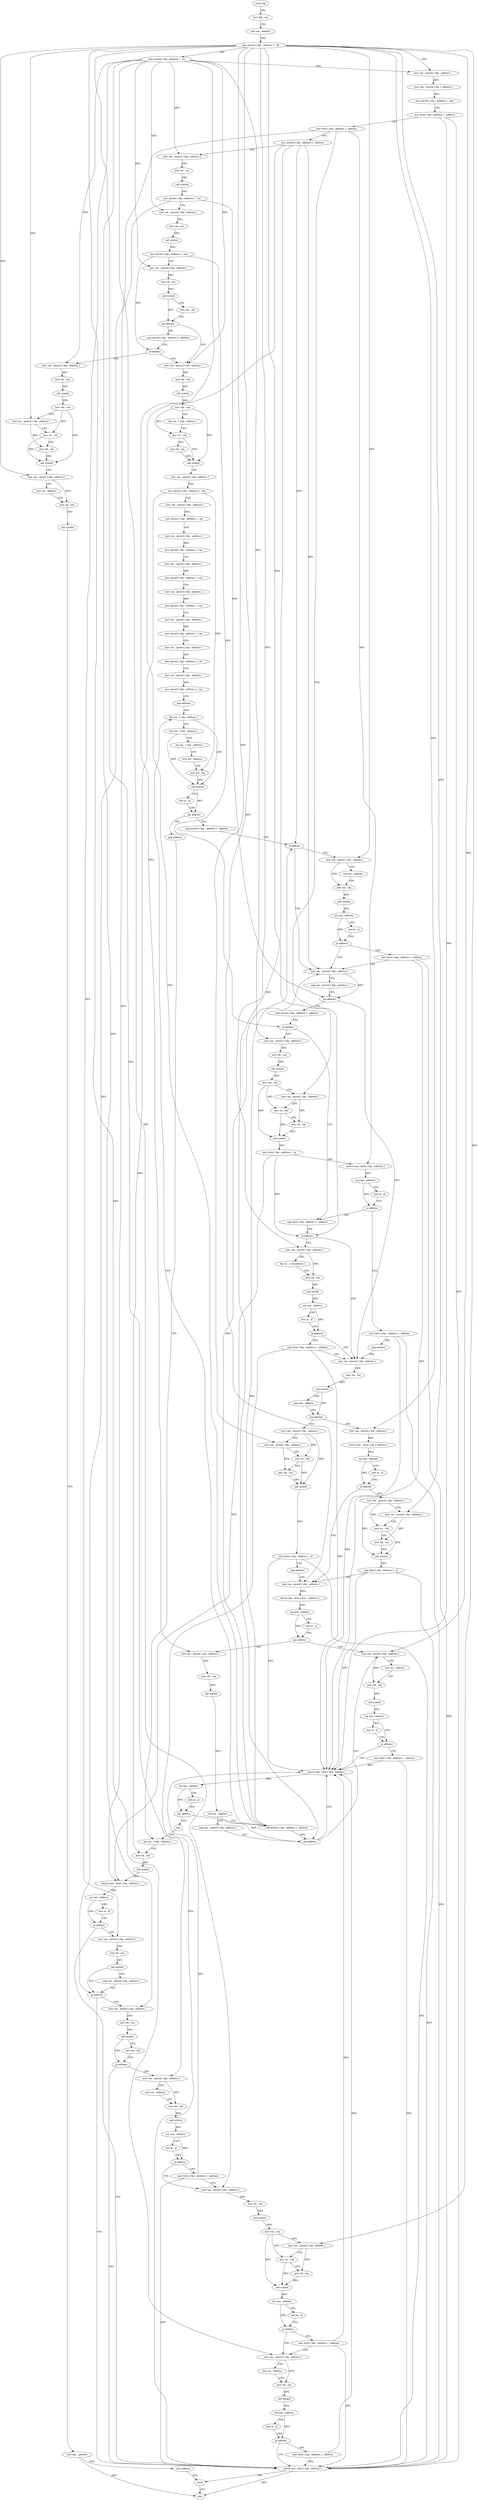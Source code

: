 digraph "func" {
"123609" [label = "push rbp" ]
"123610" [label = "mov rbp , rsp" ]
"123613" [label = "sub rsp , address" ]
"123620" [label = "mov qword [ rbp - address ] , rdi" ]
"123627" [label = "mov qword [ rbp - address ] , rsi" ]
"123634" [label = "mov rax , qword [ rbp - address ]" ]
"123641" [label = "mov eax , dword [ rax + address ]" ]
"123644" [label = "mov dword [ rbp - address ] , eax" ]
"123647" [label = "mov byte [ rbp - address ] , address" ]
"123651" [label = "mov byte [ rbp - address ] , address" ]
"123655" [label = "mov qword [ rbp - address ] , address" ]
"123663" [label = "mov rax , qword [ rbp - address ]" ]
"123670" [label = "mov rdi , rax" ]
"123673" [label = "call symbol" ]
"123678" [label = "mov qword [ rbp - address ] , rax" ]
"123682" [label = "mov rax , qword [ rbp - address ]" ]
"123689" [label = "mov rdi , rax" ]
"123692" [label = "call symbol" ]
"123697" [label = "mov qword [ rbp - address ] , rax" ]
"123701" [label = "mov rax , qword [ rbp - address ]" ]
"123708" [label = "mov rdi , rax" ]
"123711" [label = "call symbol" ]
"123716" [label = "test rax , rax" ]
"123719" [label = "jne address" ]
"123794" [label = "mov rax , qword [ rbp - address ]" ]
"123721" [label = "cmp qword [ rbp - address ] , address" ]
"123801" [label = "mov rdi , rax" ]
"123804" [label = "call symbol" ]
"123809" [label = "mov rdx , rax" ]
"123812" [label = "lea rax , [ rbp - address ]" ]
"123819" [label = "mov rsi , rdx" ]
"123822" [label = "mov rdi , rax" ]
"123825" [label = "call symbol" ]
"123830" [label = "mov rax , qword [ rbp - address ]" ]
"123837" [label = "mov qword [ rbp - address ] , rax" ]
"123841" [label = "mov rax , qword [ rbp - address ]" ]
"123848" [label = "mov qword [ rbp - address ] , rax" ]
"123852" [label = "mov rax , qword [ rbp - address ]" ]
"123859" [label = "mov qword [ rbp - address ] , rax" ]
"123863" [label = "mov rax , qword [ rbp - address ]" ]
"123870" [label = "mov qword [ rbp - address ] , rax" ]
"123874" [label = "mov rax , qword [ rbp - address ]" ]
"123881" [label = "mov qword [ rbp - address ] , rax" ]
"123885" [label = "mov rax , qword [ rbp - address ]" ]
"123892" [label = "mov qword [ rbp - address ] , rax" ]
"123896" [label = "mov rax , qword [ rbp - address ]" ]
"123903" [label = "mov qword [ rbp - address ] , rax" ]
"123907" [label = "mov rax , qword [ rbp - address ]" ]
"123914" [label = "mov qword [ rbp - address ] , rax" ]
"123918" [label = "jmp address" ]
"124250" [label = "lea rcx , [ rbp - address ]" ]
"123726" [label = "je address" ]
"123728" [label = "mov rax , qword [ rbp - address ]" ]
"124254" [label = "lea rdx , [ rbp - address ]" ]
"124258" [label = "lea rax , [ rbp - address ]" ]
"124262" [label = "mov esi , address" ]
"124267" [label = "mov rdi , rax" ]
"124270" [label = "call symbol" ]
"124275" [label = "test al , al" ]
"124277" [label = "jne address" ]
"123923" [label = "cmp qword [ rbp - address ] , address" ]
"124283" [label = "jmp address" ]
"123735" [label = "mov rdi , rax" ]
"123738" [label = "call symbol" ]
"123743" [label = "mov rdx , rax" ]
"123746" [label = "mov rax , qword [ rbp - address ]" ]
"123753" [label = "mov rsi , rdx" ]
"123756" [label = "mov rdi , rax" ]
"123759" [label = "call symbol" ]
"123764" [label = "mov rax , qword [ rbp - address ]" ]
"123771" [label = "mov esi , address" ]
"123776" [label = "mov rdi , rax" ]
"123779" [label = "call symbol" ]
"123784" [label = "mov eax , address" ]
"123789" [label = "jmp address" ]
"124471" [label = "leave" ]
"123928" [label = "je address" ]
"123961" [label = "mov rax , qword [ rbp - address ]" ]
"123930" [label = "mov rax , qword [ rbp - address ]" ]
"124286" [label = "lea rax , [ rbp - address ]" ]
"124472" [label = "retn" ]
"123965" [label = "cmp rax , qword [ rbp - address ]" ]
"123969" [label = "jne address" ]
"124073" [label = "mov rax , qword [ rbp - address ]" ]
"123971" [label = "cmp qword [ rbp - address ] , address" ]
"123937" [label = "mov esi , address" ]
"123942" [label = "mov rdi , rax" ]
"123945" [label = "call symbol" ]
"123950" [label = "xor eax , address" ]
"123953" [label = "test al , al" ]
"123955" [label = "je address" ]
"123957" [label = "mov byte [ rbp - address ] , address" ]
"124290" [label = "mov rdi , rax" ]
"124293" [label = "call symbol" ]
"124298" [label = "movzx eax , byte [ rbp - address ]" ]
"124302" [label = "xor eax , address" ]
"124305" [label = "test al , al" ]
"124307" [label = "je address" ]
"124467" [label = "movzx eax , byte [ rbp - address ]" ]
"124313" [label = "mov rax , qword [ rbp - address ]" ]
"124077" [label = "mov rdi , rax" ]
"124080" [label = "call symbol" ]
"124085" [label = "cmp eax , address" ]
"124088" [label = "jne address" ]
"124117" [label = "mov rax , qword [ rbp - address ]" ]
"124090" [label = "mov rdx , qword [ rbp - address ]" ]
"123976" [label = "je address" ]
"124034" [label = "cmp byte [ rbp - address ] , address" ]
"123978" [label = "mov rax , qword [ rbp - address ]" ]
"124320" [label = "mov rdi , rax" ]
"124323" [label = "call symbol" ]
"124328" [label = "cmp rax , qword [ rbp - address ]" ]
"124332" [label = "ja address" ]
"124338" [label = "mov rax , qword [ rbp - address ]" ]
"124124" [label = "movzx eax , byte [ rax + address ]" ]
"124128" [label = "xor eax , address" ]
"124131" [label = "test al , al" ]
"124133" [label = "je address" ]
"124160" [label = "mov rax , qword [ rbp - address ]" ]
"124135" [label = "mov rdx , qword [ rbp - address ]" ]
"124094" [label = "mov rax , qword [ rbp - address ]" ]
"124101" [label = "mov rsi , rdx" ]
"124104" [label = "mov rdi , rax" ]
"124107" [label = "call symbol" ]
"124112" [label = "mov byte [ rbp - address ] , al" ]
"124115" [label = "jmp address" ]
"124038" [label = "je address" ]
"124040" [label = "mov rax , qword [ rbp - address ]" ]
"123985" [label = "mov rdi , rax" ]
"123988" [label = "call symbol" ]
"123993" [label = "mov rdx , rax" ]
"123996" [label = "mov rax , qword [ rbp - address ]" ]
"124003" [label = "mov rsi , rdx" ]
"124006" [label = "mov rdi , rax" ]
"124009" [label = "call symbol" ]
"124014" [label = "mov byte [ rbp - address ] , al" ]
"124017" [label = "movzx eax , byte [ rbp - address ]" ]
"124021" [label = "xor eax , address" ]
"124024" [label = "test al , al" ]
"124026" [label = "je address" ]
"124028" [label = "mov byte [ rbp - address ] , address" ]
"124345" [label = "mov rdi , rax" ]
"124348" [label = "call symbol" ]
"124353" [label = "test rax , rax" ]
"124356" [label = "je address" ]
"124358" [label = "mov rax , qword [ rbp - address ]" ]
"124167" [label = "movzx eax , byte [ rax + address ]" ]
"124171" [label = "xor eax , address" ]
"124174" [label = "test al , al" ]
"124176" [label = "jne address" ]
"124203" [label = "mov rax , qword [ rbp - address ]" ]
"124178" [label = "mov rax , qword [ rbp - address ]" ]
"124139" [label = "mov rax , qword [ rbp - address ]" ]
"124146" [label = "mov rsi , rdx" ]
"124149" [label = "mov rdi , rax" ]
"124152" [label = "call symbol" ]
"124157" [label = "mov byte [ rbp - address ] , al" ]
"124047" [label = "lea rsi , [ rel address ]" ]
"124054" [label = "mov rdi , rax" ]
"124057" [label = "call symbol" ]
"124062" [label = "xor eax , address" ]
"124065" [label = "test al , al" ]
"124067" [label = "je address" ]
"124069" [label = "mov byte [ rbp - address ] , address" ]
"124032" [label = "jmp address" ]
"124365" [label = "mov esi , address" ]
"124370" [label = "mov rdi , rax" ]
"124373" [label = "call symbol" ]
"124378" [label = "xor eax , address" ]
"124381" [label = "test al , al" ]
"124383" [label = "je address" ]
"124389" [label = "mov rax , qword [ rbp - address ]" ]
"124385" [label = "mov byte [ rbp - address ] , address" ]
"124210" [label = "mov esi , address" ]
"124215" [label = "mov rdi , rax" ]
"124218" [label = "call symbol" ]
"124223" [label = "xor eax , address" ]
"124226" [label = "test al , al" ]
"124228" [label = "je address" ]
"124234" [label = "movzx eax , byte [ rbp - address ]" ]
"124230" [label = "mov byte [ rbp - address ] , address" ]
"124185" [label = "mov rdi , rax" ]
"124188" [label = "call symbol" ]
"124193" [label = "sub rax , address" ]
"124197" [label = "cmp rax , qword [ rbp - address ]" ]
"124201" [label = "jne address" ]
"124396" [label = "mov rdi , rax" ]
"124399" [label = "call symbol" ]
"124404" [label = "mov rdx , rax" ]
"124407" [label = "mov rax , qword [ rbp - address ]" ]
"124414" [label = "mov rsi , rdx" ]
"124417" [label = "mov rdi , rax" ]
"124420" [label = "call symbol" ]
"124425" [label = "xor eax , address" ]
"124428" [label = "test al , al" ]
"124430" [label = "je address" ]
"124436" [label = "mov rax , qword [ rbp - address ]" ]
"124432" [label = "mov byte [ rbp - address ] , address" ]
"124238" [label = "xor eax , address" ]
"124241" [label = "test al , al" ]
"124243" [label = "jne address" ]
"124285" [label = "nop" ]
"124245" [label = "add qword [ rbp - address ] , address" ]
"124443" [label = "mov esi , address" ]
"124448" [label = "mov rdi , rax" ]
"124451" [label = "call symbol" ]
"124456" [label = "xor eax , address" ]
"124459" [label = "test al , al" ]
"124461" [label = "je address" ]
"124463" [label = "mov byte [ rbp - address ] , address" ]
"123609" -> "123610" [ label = "CFG" ]
"123610" -> "123613" [ label = "CFG" ]
"123613" -> "123620" [ label = "CFG" ]
"123620" -> "123627" [ label = "CFG" ]
"123620" -> "123634" [ label = "DFG" ]
"123620" -> "123746" [ label = "DFG" ]
"123620" -> "123764" [ label = "DFG" ]
"123620" -> "123930" [ label = "DFG" ]
"123620" -> "124117" [ label = "DFG" ]
"123620" -> "124094" [ label = "DFG" ]
"123620" -> "123996" [ label = "DFG" ]
"123620" -> "124160" [ label = "DFG" ]
"123620" -> "124139" [ label = "DFG" ]
"123620" -> "124040" [ label = "DFG" ]
"123620" -> "124358" [ label = "DFG" ]
"123620" -> "124203" [ label = "DFG" ]
"123620" -> "124407" [ label = "DFG" ]
"123620" -> "124436" [ label = "DFG" ]
"123627" -> "123634" [ label = "CFG" ]
"123627" -> "123663" [ label = "DFG" ]
"123627" -> "123682" [ label = "DFG" ]
"123627" -> "123701" [ label = "DFG" ]
"123627" -> "123794" [ label = "DFG" ]
"123627" -> "123728" [ label = "DFG" ]
"123627" -> "124313" [ label = "DFG" ]
"123627" -> "123978" [ label = "DFG" ]
"123627" -> "124338" [ label = "DFG" ]
"123627" -> "124178" [ label = "DFG" ]
"123627" -> "124389" [ label = "DFG" ]
"123634" -> "123641" [ label = "DFG" ]
"123641" -> "123644" [ label = "DFG" ]
"123644" -> "123647" [ label = "CFG" ]
"123647" -> "123651" [ label = "CFG" ]
"123647" -> "124467" [ label = "DFG" ]
"123647" -> "124234" [ label = "DFG" ]
"123651" -> "123655" [ label = "CFG" ]
"123651" -> "124298" [ label = "DFG" ]
"123651" -> "124038" [ label = "DFG" ]
"123651" -> "124017" [ label = "DFG" ]
"123655" -> "123663" [ label = "CFG" ]
"123655" -> "123928" [ label = "DFG" ]
"123655" -> "123961" [ label = "DFG" ]
"123655" -> "124201" [ label = "DFG" ]
"123655" -> "124245" [ label = "DFG" ]
"123663" -> "123670" [ label = "DFG" ]
"123670" -> "123673" [ label = "DFG" ]
"123673" -> "123678" [ label = "DFG" ]
"123678" -> "123682" [ label = "CFG" ]
"123678" -> "123969" [ label = "DFG" ]
"123678" -> "124332" [ label = "DFG" ]
"123682" -> "123689" [ label = "DFG" ]
"123689" -> "123692" [ label = "DFG" ]
"123692" -> "123697" [ label = "DFG" ]
"123697" -> "123701" [ label = "CFG" ]
"123697" -> "123726" [ label = "DFG" ]
"123697" -> "123976" [ label = "DFG" ]
"123701" -> "123708" [ label = "DFG" ]
"123708" -> "123711" [ label = "DFG" ]
"123711" -> "123716" [ label = "CFG" ]
"123711" -> "123719" [ label = "DFG" ]
"123716" -> "123719" [ label = "CFG" ]
"123719" -> "123794" [ label = "CFG" ]
"123719" -> "123721" [ label = "CFG" ]
"123794" -> "123801" [ label = "DFG" ]
"123721" -> "123726" [ label = "CFG" ]
"123801" -> "123804" [ label = "DFG" ]
"123804" -> "123809" [ label = "DFG" ]
"123809" -> "123812" [ label = "CFG" ]
"123809" -> "123819" [ label = "DFG" ]
"123809" -> "123825" [ label = "DFG" ]
"123812" -> "123819" [ label = "CFG" ]
"123819" -> "123822" [ label = "CFG" ]
"123819" -> "123825" [ label = "DFG" ]
"123822" -> "123825" [ label = "DFG" ]
"123825" -> "123830" [ label = "CFG" ]
"123830" -> "123837" [ label = "DFG" ]
"123837" -> "123841" [ label = "CFG" ]
"123837" -> "124267" [ label = "DFG" ]
"123837" -> "124290" [ label = "DFG" ]
"123841" -> "123848" [ label = "DFG" ]
"123848" -> "123852" [ label = "CFG" ]
"123852" -> "123859" [ label = "DFG" ]
"123859" -> "123863" [ label = "CFG" ]
"123863" -> "123870" [ label = "DFG" ]
"123870" -> "123874" [ label = "CFG" ]
"123874" -> "123881" [ label = "DFG" ]
"123881" -> "123885" [ label = "CFG" ]
"123885" -> "123892" [ label = "DFG" ]
"123892" -> "123896" [ label = "CFG" ]
"123896" -> "123903" [ label = "DFG" ]
"123903" -> "123907" [ label = "CFG" ]
"123907" -> "123914" [ label = "DFG" ]
"123914" -> "123918" [ label = "CFG" ]
"123918" -> "124250" [ label = "CFG" ]
"124250" -> "124254" [ label = "CFG" ]
"124250" -> "124270" [ label = "DFG" ]
"123726" -> "123794" [ label = "CFG" ]
"123726" -> "123728" [ label = "CFG" ]
"123728" -> "123735" [ label = "DFG" ]
"124254" -> "124258" [ label = "CFG" ]
"124254" -> "124270" [ label = "DFG" ]
"124258" -> "124262" [ label = "CFG" ]
"124262" -> "124267" [ label = "CFG" ]
"124267" -> "124270" [ label = "DFG" ]
"124270" -> "124275" [ label = "CFG" ]
"124270" -> "124277" [ label = "DFG" ]
"124275" -> "124277" [ label = "CFG" ]
"124277" -> "123923" [ label = "CFG" ]
"124277" -> "124283" [ label = "CFG" ]
"123923" -> "123928" [ label = "CFG" ]
"124283" -> "124286" [ label = "CFG" ]
"123735" -> "123738" [ label = "DFG" ]
"123738" -> "123743" [ label = "DFG" ]
"123743" -> "123746" [ label = "CFG" ]
"123743" -> "123753" [ label = "DFG" ]
"123743" -> "123759" [ label = "DFG" ]
"123746" -> "123753" [ label = "CFG" ]
"123746" -> "123756" [ label = "DFG" ]
"123753" -> "123756" [ label = "CFG" ]
"123753" -> "123759" [ label = "DFG" ]
"123756" -> "123759" [ label = "DFG" ]
"123759" -> "123764" [ label = "CFG" ]
"123764" -> "123771" [ label = "CFG" ]
"123764" -> "123776" [ label = "DFG" ]
"123771" -> "123776" [ label = "CFG" ]
"123776" -> "123779" [ label = "DFG" ]
"123779" -> "123784" [ label = "CFG" ]
"123784" -> "123789" [ label = "CFG" ]
"123784" -> "124472" [ label = "DFG" ]
"123789" -> "124471" [ label = "CFG" ]
"124471" -> "124472" [ label = "CFG" ]
"123928" -> "123961" [ label = "CFG" ]
"123928" -> "123930" [ label = "CFG" ]
"123961" -> "123965" [ label = "CFG" ]
"123961" -> "123969" [ label = "DFG" ]
"123930" -> "123937" [ label = "CFG" ]
"123930" -> "123942" [ label = "DFG" ]
"124286" -> "124290" [ label = "CFG" ]
"123965" -> "123969" [ label = "CFG" ]
"123969" -> "124073" [ label = "CFG" ]
"123969" -> "123971" [ label = "CFG" ]
"124073" -> "124077" [ label = "DFG" ]
"123971" -> "123976" [ label = "CFG" ]
"123937" -> "123942" [ label = "CFG" ]
"123942" -> "123945" [ label = "DFG" ]
"123945" -> "123950" [ label = "DFG" ]
"123950" -> "123953" [ label = "CFG" ]
"123950" -> "123955" [ label = "DFG" ]
"123953" -> "123955" [ label = "CFG" ]
"123955" -> "123961" [ label = "CFG" ]
"123955" -> "123957" [ label = "CFG" ]
"123957" -> "123961" [ label = "CFG" ]
"123957" -> "124467" [ label = "DFG" ]
"123957" -> "124234" [ label = "DFG" ]
"124290" -> "124293" [ label = "DFG" ]
"124293" -> "124298" [ label = "CFG" ]
"124298" -> "124302" [ label = "DFG" ]
"124302" -> "124305" [ label = "CFG" ]
"124302" -> "124307" [ label = "DFG" ]
"124305" -> "124307" [ label = "CFG" ]
"124307" -> "124467" [ label = "CFG" ]
"124307" -> "124313" [ label = "CFG" ]
"124467" -> "124471" [ label = "CFG" ]
"124467" -> "124472" [ label = "DFG" ]
"124313" -> "124320" [ label = "DFG" ]
"124077" -> "124080" [ label = "DFG" ]
"124080" -> "124085" [ label = "CFG" ]
"124080" -> "124088" [ label = "DFG" ]
"124085" -> "124088" [ label = "CFG" ]
"124088" -> "124117" [ label = "CFG" ]
"124088" -> "124090" [ label = "CFG" ]
"124117" -> "124124" [ label = "DFG" ]
"124090" -> "124094" [ label = "CFG" ]
"124090" -> "124101" [ label = "DFG" ]
"124090" -> "124107" [ label = "DFG" ]
"123976" -> "124034" [ label = "CFG" ]
"123976" -> "123978" [ label = "CFG" ]
"124034" -> "124038" [ label = "CFG" ]
"123978" -> "123985" [ label = "DFG" ]
"124320" -> "124323" [ label = "DFG" ]
"124323" -> "124328" [ label = "CFG" ]
"124323" -> "124332" [ label = "DFG" ]
"124328" -> "124332" [ label = "CFG" ]
"124332" -> "124467" [ label = "CFG" ]
"124332" -> "124338" [ label = "CFG" ]
"124338" -> "124345" [ label = "DFG" ]
"124124" -> "124128" [ label = "DFG" ]
"124128" -> "124131" [ label = "CFG" ]
"124128" -> "124133" [ label = "DFG" ]
"124131" -> "124133" [ label = "CFG" ]
"124133" -> "124160" [ label = "CFG" ]
"124133" -> "124135" [ label = "CFG" ]
"124160" -> "124167" [ label = "DFG" ]
"124135" -> "124139" [ label = "CFG" ]
"124135" -> "124146" [ label = "DFG" ]
"124135" -> "124152" [ label = "DFG" ]
"124094" -> "124101" [ label = "CFG" ]
"124094" -> "124104" [ label = "DFG" ]
"124101" -> "124104" [ label = "CFG" ]
"124101" -> "124107" [ label = "DFG" ]
"124104" -> "124107" [ label = "DFG" ]
"124107" -> "124112" [ label = "DFG" ]
"124112" -> "124115" [ label = "CFG" ]
"124112" -> "124467" [ label = "DFG" ]
"124112" -> "124234" [ label = "DFG" ]
"124115" -> "124160" [ label = "CFG" ]
"124038" -> "124073" [ label = "CFG" ]
"124038" -> "124040" [ label = "CFG" ]
"124040" -> "124047" [ label = "CFG" ]
"124040" -> "124054" [ label = "DFG" ]
"123985" -> "123988" [ label = "DFG" ]
"123988" -> "123993" [ label = "DFG" ]
"123993" -> "123996" [ label = "CFG" ]
"123993" -> "124003" [ label = "DFG" ]
"123993" -> "124009" [ label = "DFG" ]
"123996" -> "124003" [ label = "CFG" ]
"123996" -> "124006" [ label = "DFG" ]
"124003" -> "124006" [ label = "CFG" ]
"124003" -> "124009" [ label = "DFG" ]
"124006" -> "124009" [ label = "DFG" ]
"124009" -> "124014" [ label = "DFG" ]
"124014" -> "124017" [ label = "DFG" ]
"124014" -> "124298" [ label = "DFG" ]
"124014" -> "124038" [ label = "DFG" ]
"124017" -> "124021" [ label = "DFG" ]
"124021" -> "124024" [ label = "CFG" ]
"124021" -> "124026" [ label = "DFG" ]
"124024" -> "124026" [ label = "CFG" ]
"124026" -> "124034" [ label = "CFG" ]
"124026" -> "124028" [ label = "CFG" ]
"124028" -> "124032" [ label = "CFG" ]
"124028" -> "124467" [ label = "DFG" ]
"124028" -> "124234" [ label = "DFG" ]
"124345" -> "124348" [ label = "DFG" ]
"124348" -> "124353" [ label = "CFG" ]
"124348" -> "124356" [ label = "DFG" ]
"124353" -> "124356" [ label = "CFG" ]
"124356" -> "124467" [ label = "CFG" ]
"124356" -> "124358" [ label = "CFG" ]
"124358" -> "124365" [ label = "CFG" ]
"124358" -> "124370" [ label = "DFG" ]
"124167" -> "124171" [ label = "DFG" ]
"124171" -> "124174" [ label = "CFG" ]
"124171" -> "124176" [ label = "DFG" ]
"124174" -> "124176" [ label = "CFG" ]
"124176" -> "124203" [ label = "CFG" ]
"124176" -> "124178" [ label = "CFG" ]
"124203" -> "124210" [ label = "CFG" ]
"124203" -> "124215" [ label = "DFG" ]
"124178" -> "124185" [ label = "DFG" ]
"124139" -> "124146" [ label = "CFG" ]
"124139" -> "124149" [ label = "DFG" ]
"124146" -> "124149" [ label = "CFG" ]
"124146" -> "124152" [ label = "DFG" ]
"124149" -> "124152" [ label = "DFG" ]
"124152" -> "124157" [ label = "DFG" ]
"124157" -> "124160" [ label = "CFG" ]
"124157" -> "124467" [ label = "DFG" ]
"124157" -> "124234" [ label = "DFG" ]
"124047" -> "124054" [ label = "CFG" ]
"124054" -> "124057" [ label = "DFG" ]
"124057" -> "124062" [ label = "DFG" ]
"124062" -> "124065" [ label = "CFG" ]
"124062" -> "124067" [ label = "DFG" ]
"124065" -> "124067" [ label = "CFG" ]
"124067" -> "124073" [ label = "CFG" ]
"124067" -> "124069" [ label = "CFG" ]
"124069" -> "124073" [ label = "CFG" ]
"124069" -> "124467" [ label = "DFG" ]
"124069" -> "124234" [ label = "DFG" ]
"124032" -> "124073" [ label = "CFG" ]
"124365" -> "124370" [ label = "CFG" ]
"124370" -> "124373" [ label = "DFG" ]
"124373" -> "124378" [ label = "DFG" ]
"124378" -> "124381" [ label = "CFG" ]
"124378" -> "124383" [ label = "DFG" ]
"124381" -> "124383" [ label = "CFG" ]
"124383" -> "124389" [ label = "CFG" ]
"124383" -> "124385" [ label = "CFG" ]
"124389" -> "124396" [ label = "DFG" ]
"124385" -> "124389" [ label = "CFG" ]
"124385" -> "124467" [ label = "DFG" ]
"124385" -> "124234" [ label = "DFG" ]
"124210" -> "124215" [ label = "CFG" ]
"124215" -> "124218" [ label = "DFG" ]
"124218" -> "124223" [ label = "DFG" ]
"124223" -> "124226" [ label = "CFG" ]
"124223" -> "124228" [ label = "DFG" ]
"124226" -> "124228" [ label = "CFG" ]
"124228" -> "124234" [ label = "CFG" ]
"124228" -> "124230" [ label = "CFG" ]
"124234" -> "124238" [ label = "DFG" ]
"124230" -> "124234" [ label = "DFG" ]
"124230" -> "124467" [ label = "DFG" ]
"124185" -> "124188" [ label = "DFG" ]
"124188" -> "124193" [ label = "DFG" ]
"124193" -> "124197" [ label = "CFG" ]
"124193" -> "124201" [ label = "DFG" ]
"124197" -> "124201" [ label = "CFG" ]
"124201" -> "124234" [ label = "CFG" ]
"124201" -> "124203" [ label = "CFG" ]
"124396" -> "124399" [ label = "DFG" ]
"124399" -> "124404" [ label = "DFG" ]
"124404" -> "124407" [ label = "CFG" ]
"124404" -> "124414" [ label = "DFG" ]
"124404" -> "124420" [ label = "DFG" ]
"124407" -> "124414" [ label = "CFG" ]
"124407" -> "124417" [ label = "DFG" ]
"124414" -> "124417" [ label = "CFG" ]
"124414" -> "124420" [ label = "DFG" ]
"124417" -> "124420" [ label = "DFG" ]
"124420" -> "124425" [ label = "DFG" ]
"124425" -> "124428" [ label = "CFG" ]
"124425" -> "124430" [ label = "DFG" ]
"124428" -> "124430" [ label = "CFG" ]
"124430" -> "124436" [ label = "CFG" ]
"124430" -> "124432" [ label = "CFG" ]
"124436" -> "124443" [ label = "CFG" ]
"124436" -> "124448" [ label = "DFG" ]
"124432" -> "124436" [ label = "CFG" ]
"124432" -> "124467" [ label = "DFG" ]
"124432" -> "124234" [ label = "DFG" ]
"124238" -> "124241" [ label = "CFG" ]
"124238" -> "124243" [ label = "DFG" ]
"124241" -> "124243" [ label = "CFG" ]
"124243" -> "124285" [ label = "CFG" ]
"124243" -> "124245" [ label = "CFG" ]
"124285" -> "124286" [ label = "CFG" ]
"124245" -> "124250" [ label = "CFG" ]
"124245" -> "123928" [ label = "DFG" ]
"124245" -> "123961" [ label = "DFG" ]
"124245" -> "124201" [ label = "DFG" ]
"124443" -> "124448" [ label = "CFG" ]
"124448" -> "124451" [ label = "DFG" ]
"124451" -> "124456" [ label = "DFG" ]
"124456" -> "124459" [ label = "CFG" ]
"124456" -> "124461" [ label = "DFG" ]
"124459" -> "124461" [ label = "CFG" ]
"124461" -> "124467" [ label = "CFG" ]
"124461" -> "124463" [ label = "CFG" ]
"124463" -> "124467" [ label = "DFG" ]
"124463" -> "124234" [ label = "DFG" ]
}
